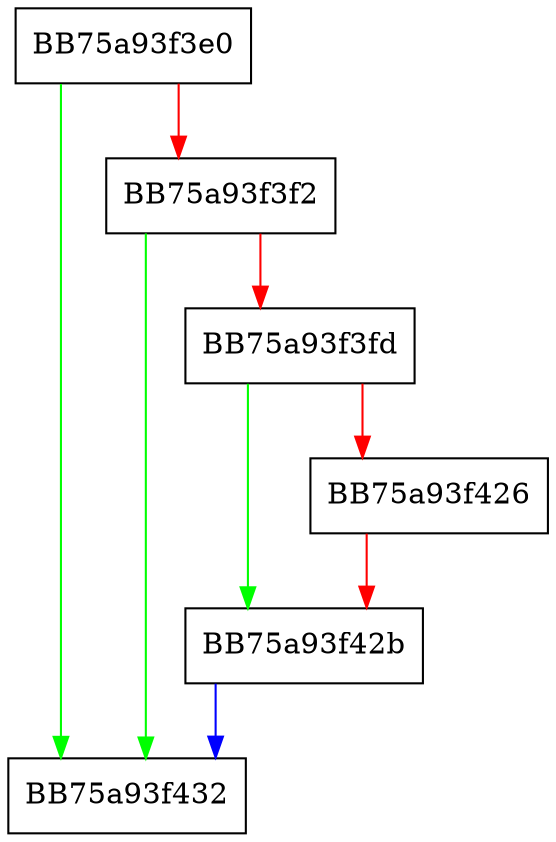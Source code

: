 digraph _Do_call {
  node [shape="box"];
  graph [splines=ortho];
  BB75a93f3e0 -> BB75a93f432 [color="green"];
  BB75a93f3e0 -> BB75a93f3f2 [color="red"];
  BB75a93f3f2 -> BB75a93f432 [color="green"];
  BB75a93f3f2 -> BB75a93f3fd [color="red"];
  BB75a93f3fd -> BB75a93f42b [color="green"];
  BB75a93f3fd -> BB75a93f426 [color="red"];
  BB75a93f426 -> BB75a93f42b [color="red"];
  BB75a93f42b -> BB75a93f432 [color="blue"];
}